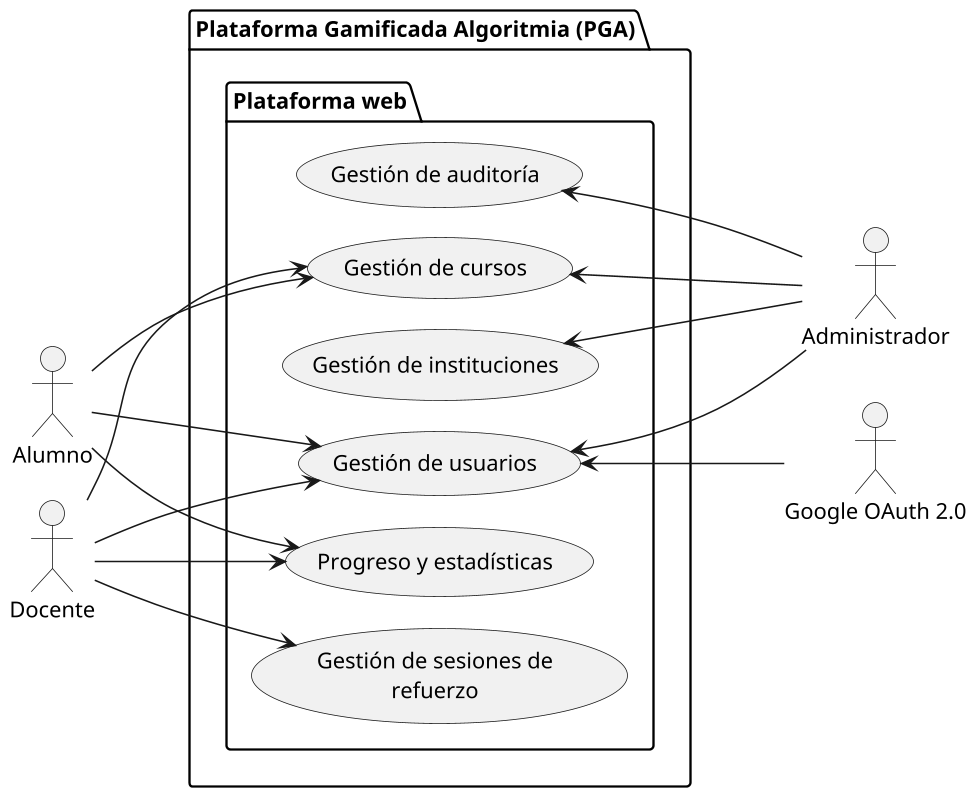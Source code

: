 @startuml DCU_PlataformaWebAltoNivel
left to right direction

skinparam dpi 150
skinparam usecasePadding 25
skinparam actorPadding 80
skinparam packagePadding 50
skinparam wrapWidth 200

skinparam nodesep 20
skinparam ranksep 100

actor Alumno
actor Docente
actor Administrador
actor "Google OAuth 2.0" as GoogleOAuth2

package "Plataforma Gamificada Algoritmia (PGA)"{
    package "Plataforma web"{
        usecase "Gestión de usuarios" as GestionUsuarios
        usecase "Gestión de instituciones" as GestionInstituciones
        usecase "Gestión de cursos" as GestionCursos
        usecase "Gestión de sesiones de refuerzo" as GestionSesionesRefuerzo
        usecase "Progreso y estadísticas" as ProgresoEstadisticas
        usecase "Gestión de auditoría" as GestionAuditoria
    }

    Alumno --> GestionUsuarios
    Alumno --> GestionCursos
    Alumno --> ProgresoEstadisticas
    
    Administrador -up-> GestionUsuarios
    Administrador -up-> GestionInstituciones
    Administrador -up-> GestionCursos
    Administrador -up-> GestionAuditoria

    Docente --> GestionUsuarios
    Docente --> GestionCursos
    Docente --> GestionSesionesRefuerzo
    Docente --> ProgresoEstadisticas

    GoogleOAuth2 -up-> GestionUsuarios
}

@enduml